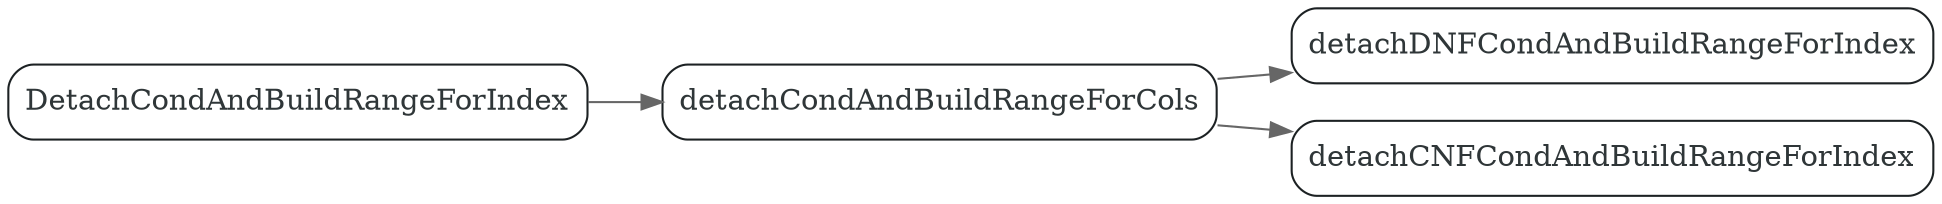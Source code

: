 #incude "styles.h"
digraph DetachCondAndBuildRangeForIndex {
  node[shape=box;style="rounded";color="#1c2123";fontcolor="#2f3638"];
  edge[color=gray40];
  newrank=true;
  rankdir=LR;
  DetachCondAndBuildRangeForIndex -> {
    detachCondAndBuildRangeForCols
  }
  detachCondAndBuildRangeForCols -> {
    detachDNFCondAndBuildRangeForIndex;
    detachCNFCondAndBuildRangeForIndex;
  }
}
